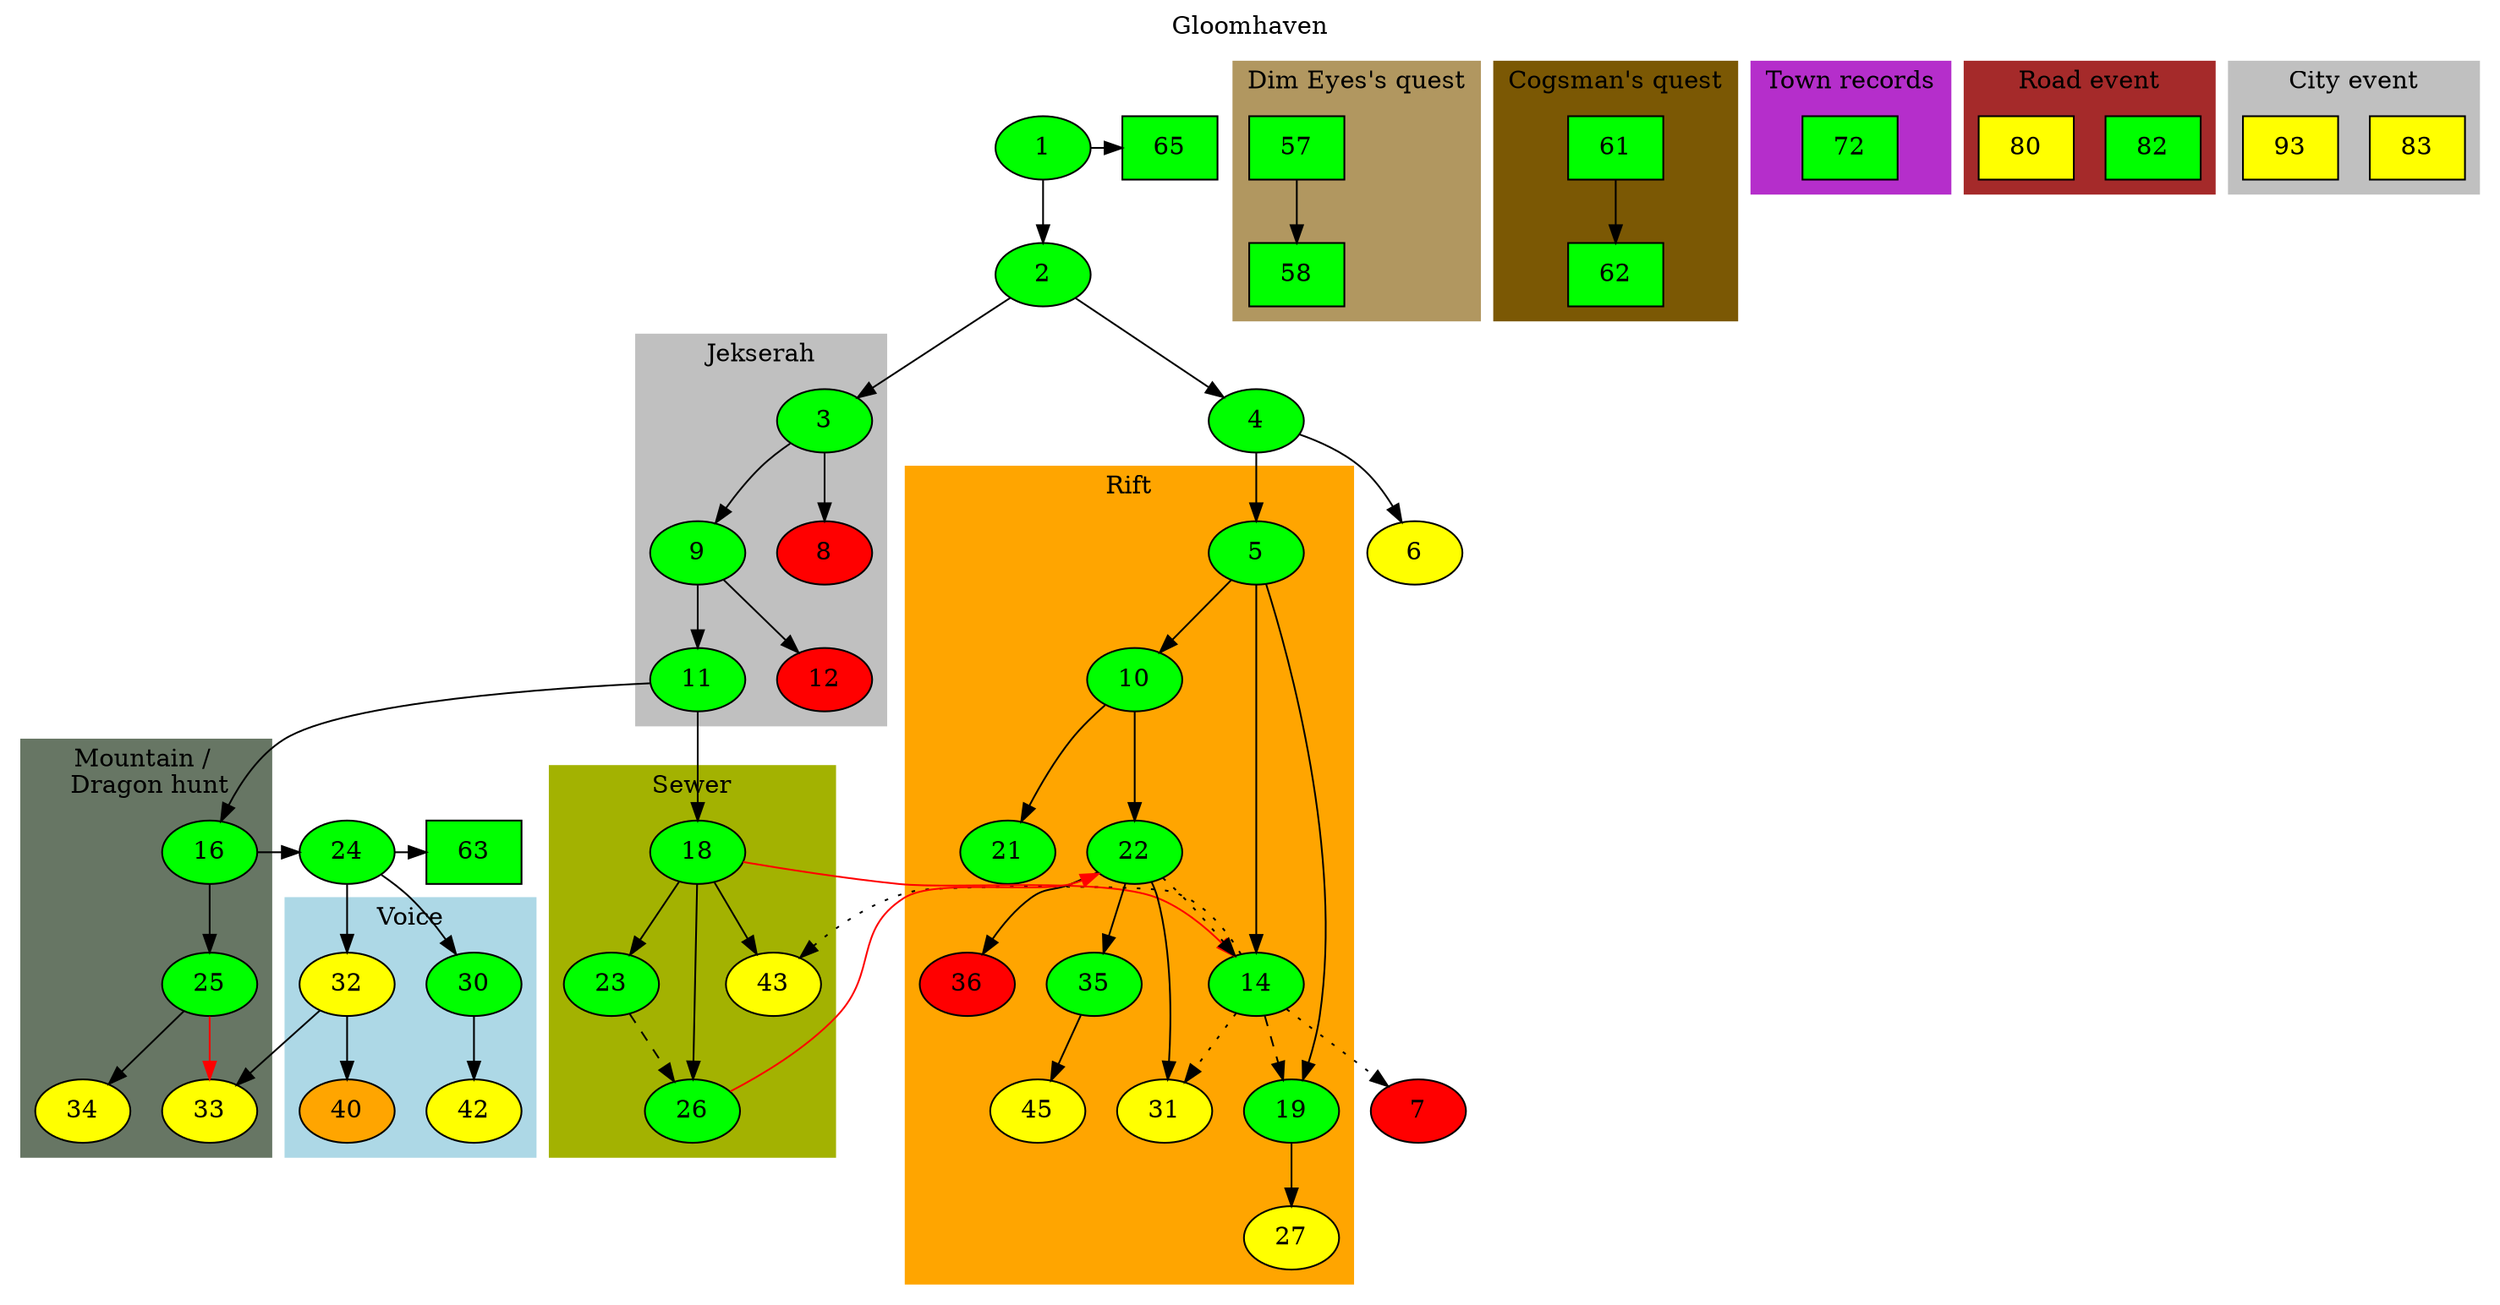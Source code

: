 digraph world {
	label="Gloomhaven";
	labelloc="top";

	# Normal, completed
	1,2,3,4,5,9,10,11,14,16,18,19,21,22,23,24,25,26,30,32,35 [style=filled fillcolor="green"];
	# Normal, incomplete
	6,27,31,33,34,32,42,43,45 [style=filled fillcolor="yellow"];
	# Normal, incomplete, requirements not met
	40 [style=filled fillcolor="orange"];
	# Normal, uncompletable
	7,8,12,36 [style=filled fillcolor="red"];

	# Side, completed
	## Personal quest
	57,58,61,62 [style=filled fillcolor="green" shape=box]; 
	## Random reward
	63,65 [style=filled fillcolor="green" shape=box]; 
	{rank=same; 1 65;}
	{rank=same; 24 63;}
	# Complete
	72 [style=filled fillcolor="green" shape=box]; 

	# Road/City
	# Complete
	82 [style=filled fillcolor="green" shape=box]; 
	# Incomplete
	80,83,93 [style=filled fillcolor="yellow" shape=box]; 

	1 -> 2;
	1 -> 65;

	2 -> 3;
	2 -> 4;
	4 -> 5;
	4 -> 6;
	14 -> 7 [style="dotted"]; # Reference
	14 -> 31 [style="dotted"]; # Reference
	14 -> 43 [style="dotted"]; # Reference
	11 -> 16;
	11 -> 18;
	18 -> 14 [color="red"];
	26 -> 22 [color="red"];
	23 -> 26 [style="dashed"]; # Unlocked 
	24 -> 63;

	subgraph cluster_0 {
		label = "Jekserah";
		style = "filled";
		color = "grey";
		3 -> 8;
		3 -> 9;
		9 -> 11;
		9 -> 12;
	}

	subgraph cluster_1 {
		label = "Rift";
		style = "filled";
		color = "orange";
		5 -> 10;
		5 -> 14;
		5 -> 19;
		14 -> 19 [style="dashed"]; # Unlocks
		19 -> 27;
		10 -> 21;
		10 -> 22;
		22 -> 14 [style="dotted"]; # Reference
		22 -> 31;
		22 -> 35;
		22 -> 36;
		35 -> 45;
	}

	subgraph cluster_2 {
		label = "Mountain / \n Dragon hunt";
		style = "filled";
		color = "#677664";
		16 -> 24;
		16 -> 25;
		25 -> 33 [color="red"];
		25 -> 34;
	}

	subgraph cluster_3 {
		label = "Voice";
		style = "filled";
		color = "lightblue";
		24 -> 32;
		24 -> 30;
		30 -> 42;
		32 -> 33;
		32 -> 40;
	}

	subgraph cluster_4 {
		label = "Sewer";
		style = "filled";
		color = "#a3b201";
		18 -> 23;
		18 -> 26;
		18 -> 43;
	}

	subgraph cluster_10 {
		label = "Cogsman's quest";
		style = "filled";
		color = "#7b5804";
		61 -> 62;
	}

	subgraph cluster_11 {
		label = "Dim Eyes's quest";
		style = "filled";
		color = "#b19760";
		57-> 58;
	}

	subgraph cluster_20 {
		label = "City event";
		style = "filled";
		color = "grey";
		83,93;
	}

	subgraph cluster_21 {
		label = "Road event";
		style = "filled";
		color = "brown";
		80, 82;
	}

	subgraph cluster_22 {
		label = "Town records";
		style = "filled";
		color = "#b52ecb";
		72;
	}
}
